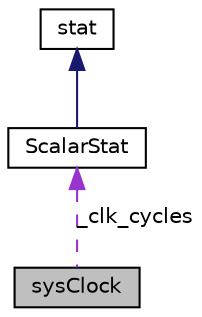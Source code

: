 digraph G
{
  edge [fontname="Helvetica",fontsize="10",labelfontname="Helvetica",labelfontsize="10"];
  node [fontname="Helvetica",fontsize="10",shape=record];
  Node1 [label="sysClock",height=0.2,width=0.4,color="black", fillcolor="grey75", style="filled" fontcolor="black"];
  Node2 -> Node1 [dir=back,color="darkorchid3",fontsize="10",style="dashed",label="_clk_cycles",fontname="Helvetica"];
  Node2 [label="ScalarStat",height=0.2,width=0.4,color="black", fillcolor="white", style="filled",URL="$classScalarStat.html"];
  Node3 -> Node2 [dir=back,color="midnightblue",fontsize="10",style="solid",fontname="Helvetica"];
  Node3 [label="stat",height=0.2,width=0.4,color="black", fillcolor="white", style="filled",URL="$classstat.html"];
}
